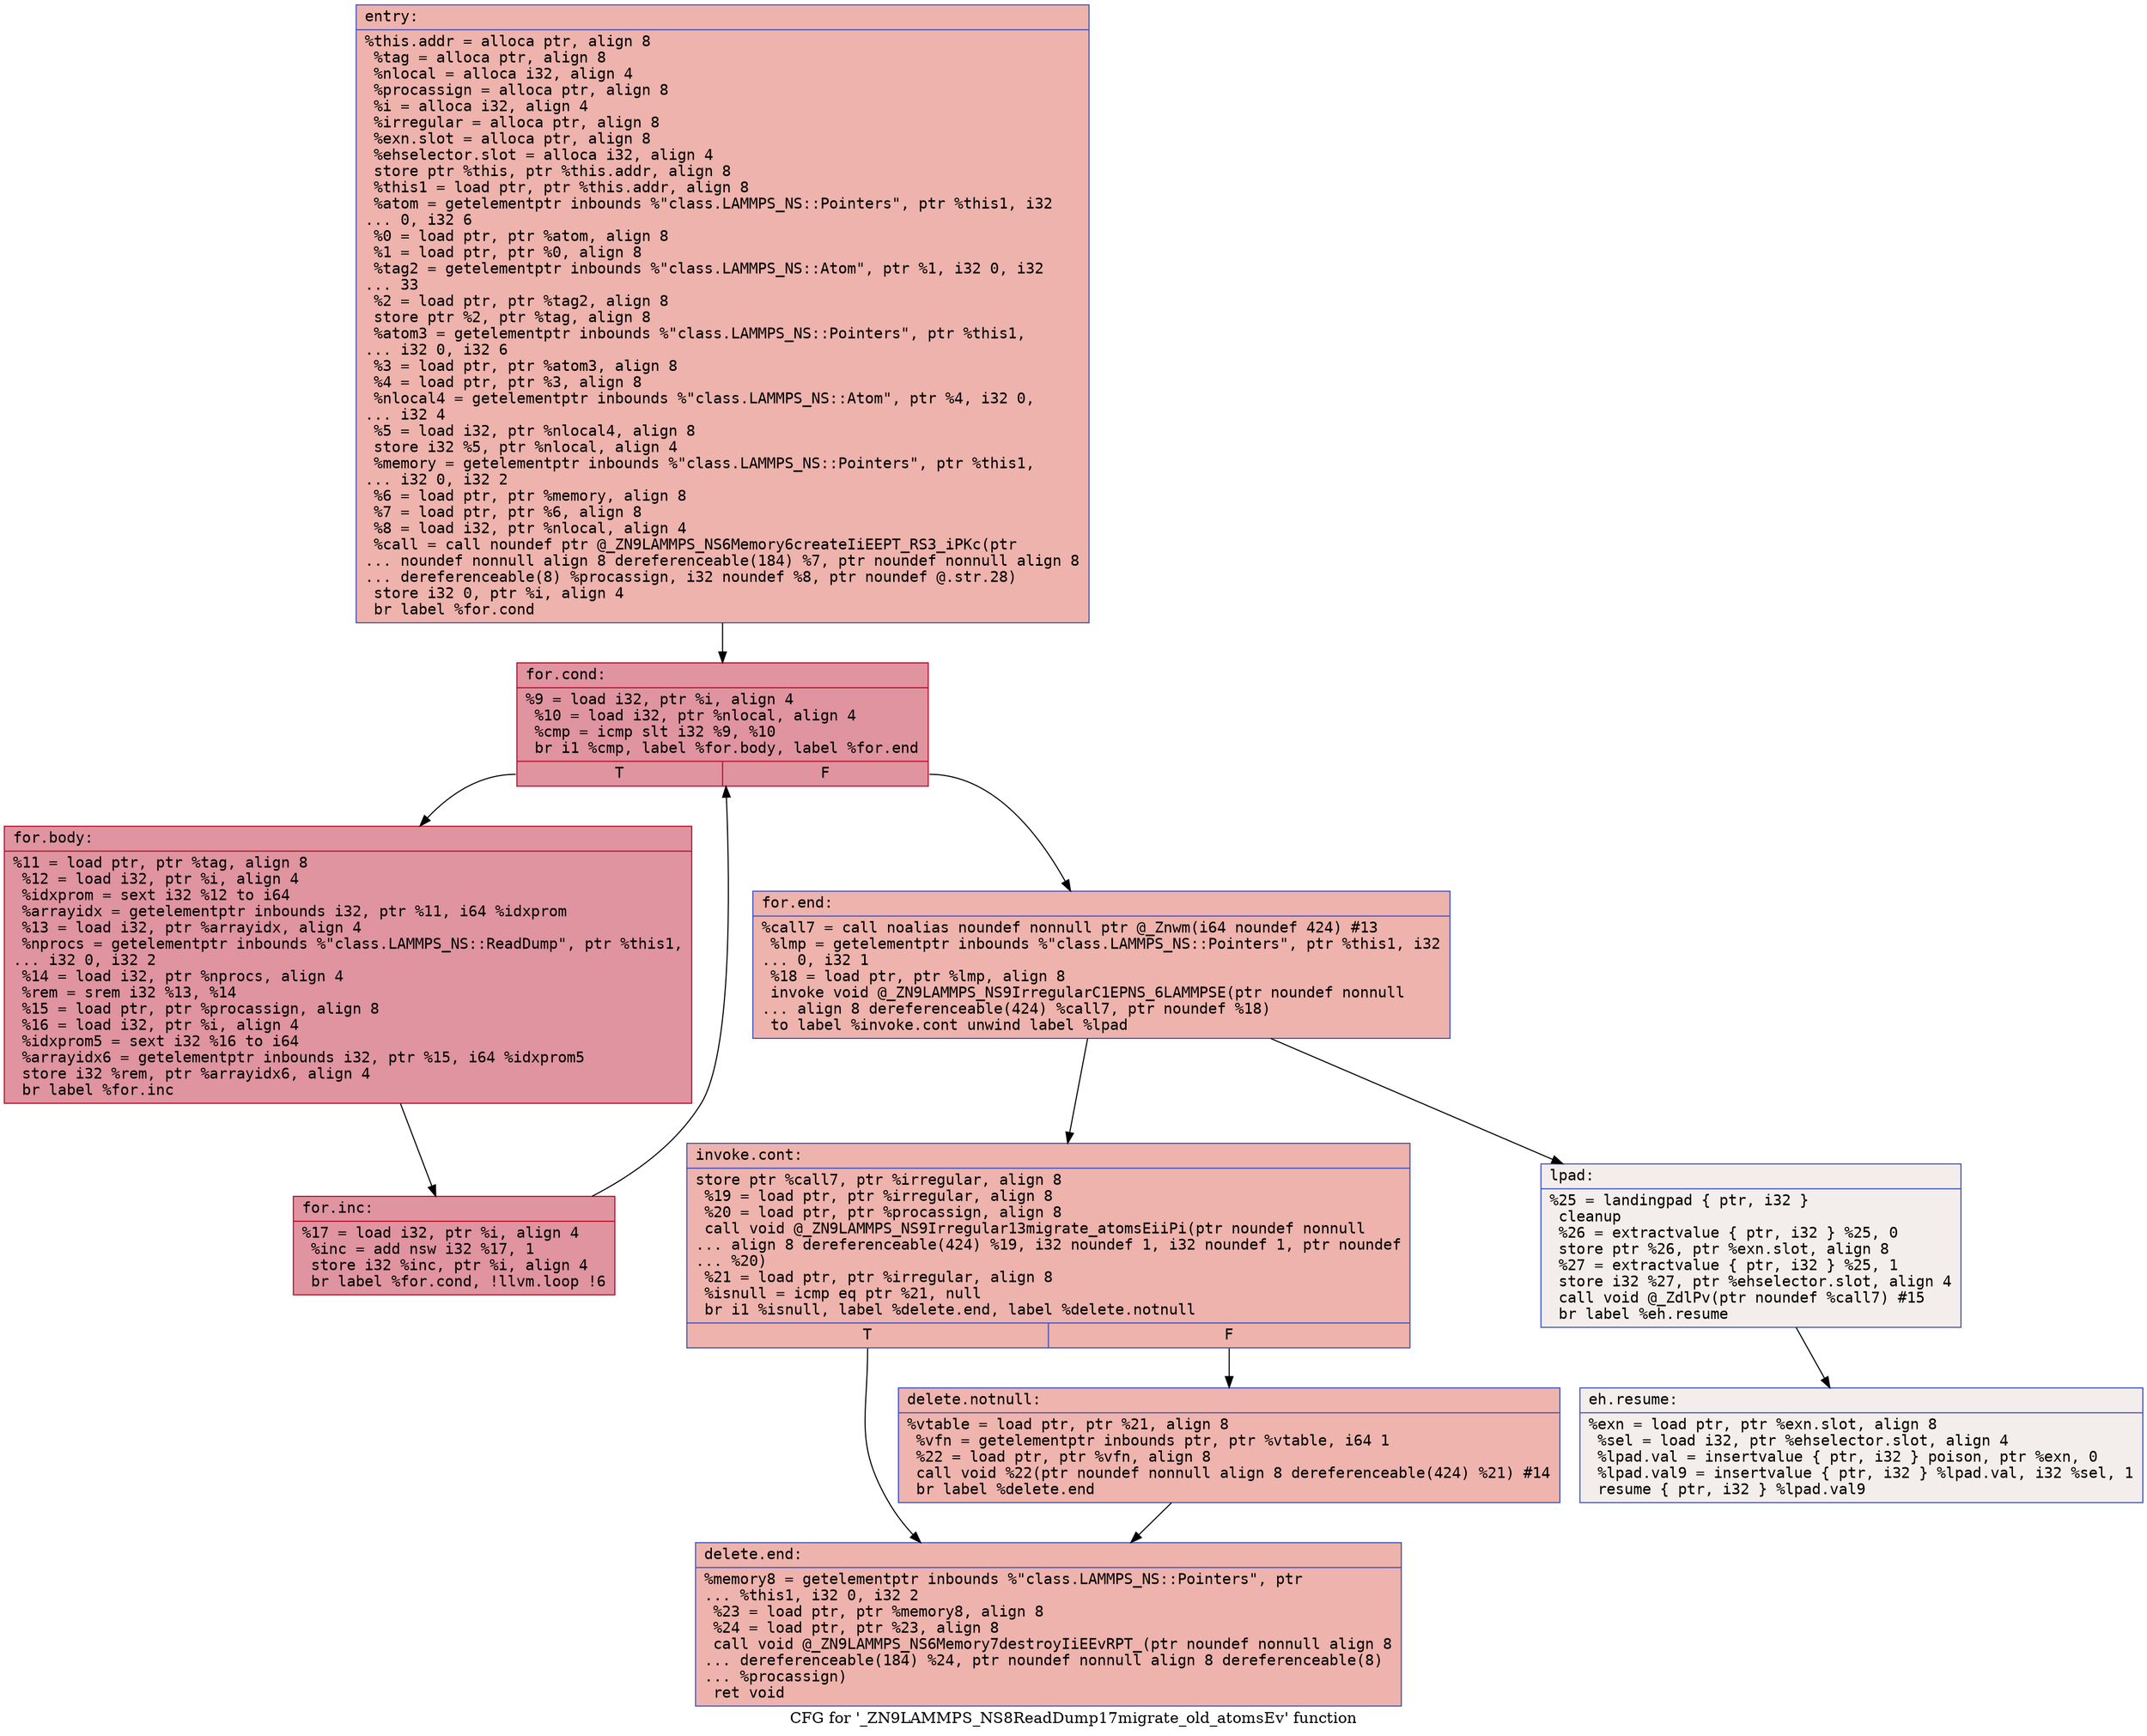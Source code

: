 digraph "CFG for '_ZN9LAMMPS_NS8ReadDump17migrate_old_atomsEv' function" {
	label="CFG for '_ZN9LAMMPS_NS8ReadDump17migrate_old_atomsEv' function";

	Node0x560238371db0 [shape=record,color="#3d50c3ff", style=filled, fillcolor="#d6524470" fontname="Courier",label="{entry:\l|  %this.addr = alloca ptr, align 8\l  %tag = alloca ptr, align 8\l  %nlocal = alloca i32, align 4\l  %procassign = alloca ptr, align 8\l  %i = alloca i32, align 4\l  %irregular = alloca ptr, align 8\l  %exn.slot = alloca ptr, align 8\l  %ehselector.slot = alloca i32, align 4\l  store ptr %this, ptr %this.addr, align 8\l  %this1 = load ptr, ptr %this.addr, align 8\l  %atom = getelementptr inbounds %\"class.LAMMPS_NS::Pointers\", ptr %this1, i32\l... 0, i32 6\l  %0 = load ptr, ptr %atom, align 8\l  %1 = load ptr, ptr %0, align 8\l  %tag2 = getelementptr inbounds %\"class.LAMMPS_NS::Atom\", ptr %1, i32 0, i32\l... 33\l  %2 = load ptr, ptr %tag2, align 8\l  store ptr %2, ptr %tag, align 8\l  %atom3 = getelementptr inbounds %\"class.LAMMPS_NS::Pointers\", ptr %this1,\l... i32 0, i32 6\l  %3 = load ptr, ptr %atom3, align 8\l  %4 = load ptr, ptr %3, align 8\l  %nlocal4 = getelementptr inbounds %\"class.LAMMPS_NS::Atom\", ptr %4, i32 0,\l... i32 4\l  %5 = load i32, ptr %nlocal4, align 8\l  store i32 %5, ptr %nlocal, align 4\l  %memory = getelementptr inbounds %\"class.LAMMPS_NS::Pointers\", ptr %this1,\l... i32 0, i32 2\l  %6 = load ptr, ptr %memory, align 8\l  %7 = load ptr, ptr %6, align 8\l  %8 = load i32, ptr %nlocal, align 4\l  %call = call noundef ptr @_ZN9LAMMPS_NS6Memory6createIiEEPT_RS3_iPKc(ptr\l... noundef nonnull align 8 dereferenceable(184) %7, ptr noundef nonnull align 8\l... dereferenceable(8) %procassign, i32 noundef %8, ptr noundef @.str.28)\l  store i32 0, ptr %i, align 4\l  br label %for.cond\l}"];
	Node0x560238371db0 -> Node0x560238373290[tooltip="entry -> for.cond\nProbability 100.00%" ];
	Node0x560238373290 [shape=record,color="#b70d28ff", style=filled, fillcolor="#b70d2870" fontname="Courier",label="{for.cond:\l|  %9 = load i32, ptr %i, align 4\l  %10 = load i32, ptr %nlocal, align 4\l  %cmp = icmp slt i32 %9, %10\l  br i1 %cmp, label %for.body, label %for.end\l|{<s0>T|<s1>F}}"];
	Node0x560238373290:s0 -> Node0x5602383734e0[tooltip="for.cond -> for.body\nProbability 96.88%" ];
	Node0x560238373290:s1 -> Node0x560238373560[tooltip="for.cond -> for.end\nProbability 3.12%" ];
	Node0x5602383734e0 [shape=record,color="#b70d28ff", style=filled, fillcolor="#b70d2870" fontname="Courier",label="{for.body:\l|  %11 = load ptr, ptr %tag, align 8\l  %12 = load i32, ptr %i, align 4\l  %idxprom = sext i32 %12 to i64\l  %arrayidx = getelementptr inbounds i32, ptr %11, i64 %idxprom\l  %13 = load i32, ptr %arrayidx, align 4\l  %nprocs = getelementptr inbounds %\"class.LAMMPS_NS::ReadDump\", ptr %this1,\l... i32 0, i32 2\l  %14 = load i32, ptr %nprocs, align 4\l  %rem = srem i32 %13, %14\l  %15 = load ptr, ptr %procassign, align 8\l  %16 = load i32, ptr %i, align 4\l  %idxprom5 = sext i32 %16 to i64\l  %arrayidx6 = getelementptr inbounds i32, ptr %15, i64 %idxprom5\l  store i32 %rem, ptr %arrayidx6, align 4\l  br label %for.inc\l}"];
	Node0x5602383734e0 -> Node0x5602383752e0[tooltip="for.body -> for.inc\nProbability 100.00%" ];
	Node0x5602383752e0 [shape=record,color="#b70d28ff", style=filled, fillcolor="#b70d2870" fontname="Courier",label="{for.inc:\l|  %17 = load i32, ptr %i, align 4\l  %inc = add nsw i32 %17, 1\l  store i32 %inc, ptr %i, align 4\l  br label %for.cond, !llvm.loop !6\l}"];
	Node0x5602383752e0 -> Node0x560238373290[tooltip="for.inc -> for.cond\nProbability 100.00%" ];
	Node0x560238373560 [shape=record,color="#3d50c3ff", style=filled, fillcolor="#d6524470" fontname="Courier",label="{for.end:\l|  %call7 = call noalias noundef nonnull ptr @_Znwm(i64 noundef 424) #13\l  %lmp = getelementptr inbounds %\"class.LAMMPS_NS::Pointers\", ptr %this1, i32\l... 0, i32 1\l  %18 = load ptr, ptr %lmp, align 8\l  invoke void @_ZN9LAMMPS_NS9IrregularC1EPNS_6LAMMPSE(ptr noundef nonnull\l... align 8 dereferenceable(424) %call7, ptr noundef %18)\l          to label %invoke.cont unwind label %lpad\l}"];
	Node0x560238373560 -> Node0x560238375a00[tooltip="for.end -> invoke.cont\nProbability 100.00%" ];
	Node0x560238373560 -> Node0x560238375a80[tooltip="for.end -> lpad\nProbability 0.00%" ];
	Node0x560238375a00 [shape=record,color="#3d50c3ff", style=filled, fillcolor="#d6524470" fontname="Courier",label="{invoke.cont:\l|  store ptr %call7, ptr %irregular, align 8\l  %19 = load ptr, ptr %irregular, align 8\l  %20 = load ptr, ptr %procassign, align 8\l  call void @_ZN9LAMMPS_NS9Irregular13migrate_atomsEiiPi(ptr noundef nonnull\l... align 8 dereferenceable(424) %19, i32 noundef 1, i32 noundef 1, ptr noundef\l... %20)\l  %21 = load ptr, ptr %irregular, align 8\l  %isnull = icmp eq ptr %21, null\l  br i1 %isnull, label %delete.end, label %delete.notnull\l|{<s0>T|<s1>F}}"];
	Node0x560238375a00:s0 -> Node0x560238376230[tooltip="invoke.cont -> delete.end\nProbability 37.50%" ];
	Node0x560238375a00:s1 -> Node0x560238376280[tooltip="invoke.cont -> delete.notnull\nProbability 62.50%" ];
	Node0x560238376280 [shape=record,color="#3d50c3ff", style=filled, fillcolor="#d8564670" fontname="Courier",label="{delete.notnull:\l|  %vtable = load ptr, ptr %21, align 8\l  %vfn = getelementptr inbounds ptr, ptr %vtable, i64 1\l  %22 = load ptr, ptr %vfn, align 8\l  call void %22(ptr noundef nonnull align 8 dereferenceable(424) %21) #14\l  br label %delete.end\l}"];
	Node0x560238376280 -> Node0x560238376230[tooltip="delete.notnull -> delete.end\nProbability 100.00%" ];
	Node0x560238376230 [shape=record,color="#3d50c3ff", style=filled, fillcolor="#d6524470" fontname="Courier",label="{delete.end:\l|  %memory8 = getelementptr inbounds %\"class.LAMMPS_NS::Pointers\", ptr\l... %this1, i32 0, i32 2\l  %23 = load ptr, ptr %memory8, align 8\l  %24 = load ptr, ptr %23, align 8\l  call void @_ZN9LAMMPS_NS6Memory7destroyIiEEvRPT_(ptr noundef nonnull align 8\l... dereferenceable(184) %24, ptr noundef nonnull align 8 dereferenceable(8)\l... %procassign)\l  ret void\l}"];
	Node0x560238375a80 [shape=record,color="#3d50c3ff", style=filled, fillcolor="#e5d8d170" fontname="Courier",label="{lpad:\l|  %25 = landingpad \{ ptr, i32 \}\l          cleanup\l  %26 = extractvalue \{ ptr, i32 \} %25, 0\l  store ptr %26, ptr %exn.slot, align 8\l  %27 = extractvalue \{ ptr, i32 \} %25, 1\l  store i32 %27, ptr %ehselector.slot, align 4\l  call void @_ZdlPv(ptr noundef %call7) #15\l  br label %eh.resume\l}"];
	Node0x560238375a80 -> Node0x560238376ec0[tooltip="lpad -> eh.resume\nProbability 100.00%" ];
	Node0x560238376ec0 [shape=record,color="#3d50c3ff", style=filled, fillcolor="#e5d8d170" fontname="Courier",label="{eh.resume:\l|  %exn = load ptr, ptr %exn.slot, align 8\l  %sel = load i32, ptr %ehselector.slot, align 4\l  %lpad.val = insertvalue \{ ptr, i32 \} poison, ptr %exn, 0\l  %lpad.val9 = insertvalue \{ ptr, i32 \} %lpad.val, i32 %sel, 1\l  resume \{ ptr, i32 \} %lpad.val9\l}"];
}

